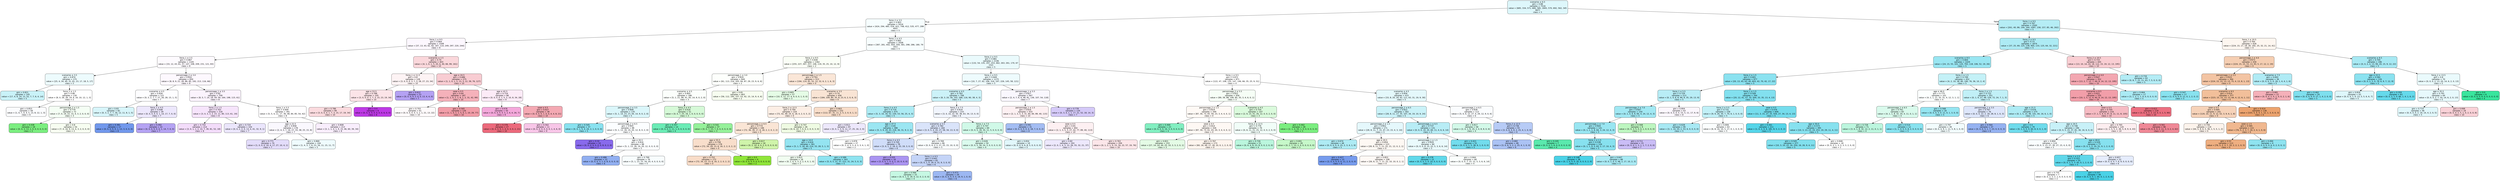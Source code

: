 digraph Tree {
node [shape=box, style="filled, rounded", color="black", fontname="helvetica"] ;
edge [fontname="helvetica"] ;
0 [label=<scenarios &le; 6.5<br/>gini = 0.88<br/>samples = 7516<br/>value = [685, 334, 571, 660, 585, 1845, 570, 692, 562, 345<br/>667]<br/>class = 5>, fillcolor="#def7fb"] ;
1 [label=<force_2 &le; 3.5<br/>gini = 0.903<br/>samples = 5016<br/>value = [424, 294, 485, 516, 421, 748, 412, 535, 477, 299<br/>405]<br/>class = 5>, fillcolor="#f6fdfe"] ;
0 -> 1 [labeldistance=2.5, labelangle=45, headlabel="True"] ;
3 [label=<force_1 &le; 9.5<br/>gini = 0.864<br/>samples = 1508<br/>value = [37, 13, 43, 62, 62, 167, 114, 249, 297, 220, 244]<br/>class = 8>, fillcolor="#fcf7fe"] ;
1 -> 3 ;
17 [label=<force_1 &le; 2.5<br/>gini = 0.867<br/>samples = 1105<br/>value = [33, 12, 43, 61, 57, 147, 108, 209, 231, 121, 83]<br/>class = 8>, fillcolor="#fdfafe"] ;
3 -> 17 ;
25 [label=<scenarios &le; 3.5<br/>gini = 0.874<br/>samples = 275<br/>value = [25, 4, 34, 40, 31, 61, 23, 17, 18, 5, 17]<br/>class = 5>, fillcolor="#edfbfd"] ;
17 -> 25 ;
49 [label=<gini = 0.821<br/>samples = 145<br/>value = [17, 4, 8, 14, 12, 52, 7, 7, 6, 4, 14]<br/>class = 5>, fillcolor="#c9f2f8"] ;
25 -> 49 ;
50 [label=<force_2 &le; 1.5<br/>gini = 0.86<br/>samples = 130<br/>value = [8, 0, 26, 26, 19, 9, 16, 10, 12, 1, 3]<br/>class = 2>, fillcolor="#ffffff"] ;
25 -> 50 ;
117 [label=<gini = 0.853<br/>samples = 58<br/>value = [1, 0, 7, 4, 4, 5, 13, 8, 12, 1, 3]<br/>class = 6>, fillcolor="#fbfcfe"] ;
50 -> 117 ;
118 [label=<personnage_2 &le; 1.5<br/>gini = 0.779<br/>samples = 72<br/>value = [7, 0, 19, 22, 15, 4, 3, 2, 0, 0, 0]<br/>class = 3>, fillcolor="#f4fef4"] ;
50 -> 118 ;
187 [label=<gini = 0.438<br/>samples = 18<br/>value = [0, 0, 3, 13, 2, 0, 0, 0, 0, 0, 0]<br/>class = 3>, fillcolor="#7bee80"] ;
118 -> 187 ;
188 [label=<gini = 0.8<br/>samples = 54<br/>value = [7, 0, 16, 9, 13, 4, 3, 2, 0, 0, 0]<br/>class = 2>, fillcolor="#f7fdf1"] ;
118 -> 188 ;
26 [label=<personnage_2 &le; 3.0<br/>gini = 0.832<br/>samples = 830<br/>value = [8, 8, 9, 21, 26, 86, 85, 192, 213, 116, 66]<br/>class = 8>, fillcolor="#fdf8fe"] ;
17 -> 26 ;
51 [label=<scenarios &le; 4.5<br/>gini = 0.826<br/>samples = 121<br/>value = [0, 3, 2, 7, 7, 27, 26, 28, 15, 1, 5]<br/>class = 7>, fillcolor="#fdfdff"] ;
26 -> 51 ;
101 [label=<gini = 0.83<br/>samples = 82<br/>value = [0, 3, 2, 7, 7, 26, 12, 11, 8, 1, 5]<br/>class = 5>, fillcolor="#d7f5fa"] ;
51 -> 101 ;
102 [label=<force_1 &le; 4.5<br/>gini = 0.648<br/>samples = 39<br/>value = [0, 0, 0, 0, 0, 1, 14, 17, 7, 0, 0]<br/>class = 7>, fillcolor="#ece7fc"] ;
51 -> 102 ;
103 [label=<gini = 0.381<br/>samples = 17<br/>value = [0, 0, 0, 0, 0, 1, 13, 3, 0, 0, 0]<br/>class = 6>, fillcolor="#7298ec"] ;
102 -> 103 ;
104 [label=<gini = 0.492<br/>samples = 22<br/>value = [0, 0, 0, 0, 0, 0, 1, 14, 7, 0, 0]<br/>class = 7>, fillcolor="#b5a3f3"] ;
102 -> 104 ;
52 [label=<personnage_1 &le; 3.5<br/>gini = 0.82<br/>samples = 709<br/>value = [8, 5, 7, 14, 19, 59, 59, 164, 198, 115, 61]<br/>class = 8>, fillcolor="#fbf3fd"] ;
26 -> 52 ;
119 [label=<force_2 &le; 1.5<br/>gini = 0.763<br/>samples = 318<br/>value = [3, 0, 3, 3, 2, 23, 11, 80, 113, 61, 19]<br/>class = 8>, fillcolor="#f6e4fb"] ;
52 -> 119 ;
129 [label=<gini = 0.754<br/>samples = 214<br/>value = [3, 0, 1, 1, 2, 10, 7, 39, 81, 52, 18]<br/>class = 8>, fillcolor="#f3dcfa"] ;
119 -> 129 ;
130 [label=<gini = 0.724<br/>samples = 104<br/>value = [0, 0, 2, 2, 0, 13, 4, 41, 32, 9, 1]<br/>class = 7>, fillcolor="#ebe6fc"] ;
119 -> 130 ;
120 [label=<force_1 &le; 5.5<br/>gini = 0.849<br/>samples = 391<br/>value = [5, 5, 4, 11, 17, 36, 48, 84, 85, 54, 42]<br/>class = 8>, fillcolor="#fffeff"] ;
52 -> 120 ;
121 [label=<age &le; 22.5<br/>gini = 0.858<br/>samples = 178<br/>value = [2, 4, 3, 7, 16, 27, 33, 38, 25, 15, 8]<br/>class = 7>, fillcolor="#faf8fe"] ;
120 -> 121 ;
173 [label=<gini = 0.771<br/>samples = 74<br/>value = [1, 0, 0, 0, 10, 4, 17, 27, 10, 4, 1]<br/>class = 7>, fillcolor="#e3dcfa"] ;
121 -> 173 ;
174 [label=<gini = 0.869<br/>samples = 104<br/>value = [1, 4, 3, 7, 6, 23, 16, 11, 15, 11, 7]<br/>class = 5>, fillcolor="#effbfd"] ;
121 -> 174 ;
122 [label=<gini = 0.808<br/>samples = 213<br/>value = [3, 1, 1, 4, 1, 9, 15, 46, 60, 39, 34]<br/>class = 8>, fillcolor="#f9eefd"] ;
120 -> 122 ;
18 [label=<scenarios &le; 2.5<br/>gini = 0.74<br/>samples = 403<br/>value = [4, 1, 0, 1, 5, 20, 6, 40, 66, 99, 161]<br/>class = 10>, fillcolor="#fad7db"] ;
3 -> 18 ;
75 [label=<force_1 &le; 11.5<br/>gini = 0.8<br/>samples = 128<br/>value = [3, 0, 0, 0, 3, 7, 3, 28, 27, 23, 34]<br/>class = 10>, fillcolor="#fdf3f4"] ;
18 -> 75 ;
151 [label=<age &le; 53.5<br/>gini = 0.788<br/>samples = 105<br/>value = [3, 0, 0, 0, 1, 7, 3, 15, 23, 19, 34]<br/>class = 10>, fillcolor="#fce4e8"] ;
75 -> 151 ;
189 [label=<gini = 0.786<br/>samples = 99<br/>value = [3, 0, 0, 0, 1, 7, 3, 15, 17, 19, 34]<br/>class = 10>, fillcolor="#fadade"] ;
151 -> 189 ;
190 [label=<gini = 0.0<br/>samples = 6<br/>value = [0, 0, 0, 0, 0, 0, 0, 0, 6, 0, 0]<br/>class = 8>, fillcolor="#bd39e5"] ;
151 -> 190 ;
152 [label=<gini = 0.612<br/>samples = 23<br/>value = [0, 0, 0, 0, 2, 0, 0, 13, 4, 4, 0]<br/>class = 7>, fillcolor="#b4a1f3"] ;
75 -> 152 ;
76 [label=<age &le; 24.5<br/>gini = 0.686<br/>samples = 275<br/>value = [1, 1, 0, 1, 2, 13, 3, 12, 39, 76, 127]<br/>class = 10>, fillcolor="#f8ccd2"] ;
18 -> 76 ;
163 [label=<sexe &le; 0.5<br/>gini = 0.64<br/>samples = 187<br/>value = [1, 1, 0, 1, 1, 8, 1, 2, 31, 42, 99]<br/>class = 10>, fillcolor="#f5b1ba"] ;
76 -> 163 ;
169 [label=<gini = 0.703<br/>samples = 61<br/>value = [0, 0, 0, 0, 0, 3, 1, 1, 21, 13, 22]<br/>class = 10>, fillcolor="#fefafb"] ;
163 -> 169 ;
170 [label=<gini = 0.565<br/>samples = 126<br/>value = [1, 1, 0, 1, 1, 5, 0, 1, 10, 29, 77]<br/>class = 10>, fillcolor="#f29da8"] ;
163 -> 170 ;
164 [label=<age &le; 42.5<br/>gini = 0.724<br/>samples = 88<br/>value = [0, 0, 0, 0, 1, 5, 2, 10, 8, 34, 28]<br/>class = 9>, fillcolor="#fcebf7"] ;
76 -> 164 ;
165 [label=<gini = 0.678<br/>samples = 50<br/>value = [0, 0, 0, 0, 0, 5, 2, 6, 4, 26, 7]<br/>class = 9>, fillcolor="#f4a8db"] ;
164 -> 165 ;
166 [label=<sexe &le; 0.5<br/>gini = 0.627<br/>samples = 38<br/>value = [0, 0, 0, 0, 1, 0, 0, 4, 4, 8, 21]<br/>class = 10>, fillcolor="#f4a9b3"] ;
164 -> 166 ;
167 [label=<gini = 0.376<br/>samples = 27<br/>value = [0, 0, 0, 0, 1, 0, 0, 3, 0, 2, 21]<br/>class = 10>, fillcolor="#ec6a7c"] ;
166 -> 167 ;
168 [label=<gini = 0.562<br/>samples = 11<br/>value = [0, 0, 0, 0, 0, 0, 0, 1, 4, 6, 0]<br/>class = 9>, fillcolor="#f8c6e8"] ;
166 -> 168 ;
4 [label=<force_1 &le; 4.5<br/>gini = 0.892<br/>samples = 3508<br/>value = [387, 281, 442, 454, 359, 581, 298, 286, 180, 79<br/>161]<br/>class = 5>, fillcolor="#f7fdfe"] ;
1 -> 4 ;
5 [label=<force_2 &le; 9.5<br/>gini = 0.836<br/>samples = 1362<br/>value = [255, 227, 307, 257, 106, 119, 35, 25, 10, 12, 9]<br/>class = 2>, fillcolor="#fafef6"] ;
4 -> 5 ;
19 [label=<personnage_1 &le; 3.0<br/>gini = 0.829<br/>samples = 849<br/>value = [61, 113, 216, 205, 94, 87, 29, 23, 9, 6, 6]<br/>class = 2>, fillcolor="#fdfffc"] ;
5 -> 19 ;
33 [label=<scenarios &le; 4.5<br/>gini = 0.805<br/>samples = 186<br/>value = [5, 1, 21, 48, 41, 45, 14, 9, 0, 2, 0]<br/>class = 3>, fillcolor="#fbfefb"] ;
19 -> 33 ;
53 [label=<personnage_2 &le; 3.5<br/>gini = 0.808<br/>samples = 135<br/>value = [5, 1, 14, 23, 23, 44, 14, 9, 0, 2, 0]<br/>class = 5>, fillcolor="#daf6fa"] ;
33 -> 53 ;
123 [label=<gini = 0.545<br/>samples = 37<br/>value = [0, 0, 1, 5, 4, 24, 2, 1, 0, 0, 0]<br/>class = 5>, fillcolor="#89e2f0"] ;
53 -> 123 ;
124 [label=<personnage_2 &le; 6.5<br/>gini = 0.845<br/>samples = 98<br/>value = [5, 1, 13, 18, 19, 20, 12, 8, 0, 2, 0]<br/>class = 5>, fillcolor="#fcfeff"] ;
53 -> 124 ;
125 [label=<gini = 0.32<br/>samples = 10<br/>value = [0, 0, 0, 0, 0, 0, 0, 8, 0, 2, 0]<br/>class = 7>, fillcolor="#886aec"] ;
124 -> 125 ;
126 [label=<age &le; 20.5<br/>gini = 0.816<br/>samples = 88<br/>value = [5, 1, 13, 18, 19, 20, 12, 0, 0, 0, 0]<br/>class = 5>, fillcolor="#fcfeff"] ;
124 -> 126 ;
161 [label=<gini = 0.486<br/>samples = 12<br/>value = [0, 0, 0, 3, 1, 0, 8, 0, 0, 0, 0]<br/>class = 6>, fillcolor="#91aff1"] ;
126 -> 161 ;
162 [label=<gini = 0.799<br/>samples = 76<br/>value = [5, 1, 13, 15, 18, 20, 4, 0, 0, 0, 0]<br/>class = 5>, fillcolor="#f8fdfe"] ;
126 -> 162 ;
54 [label=<force_2 &le; 4.5<br/>gini = 0.616<br/>samples = 51<br/>value = [0, 0, 7, 25, 18, 1, 0, 0, 0, 0, 0]<br/>class = 3>, fillcolor="#d5f9d7"] ;
33 -> 54 ;
109 [label=<gini = 0.357<br/>samples = 14<br/>value = [0, 0, 0, 2, 11, 1, 0, 0, 0, 0, 0]<br/>class = 4>, fillcolor="#6becb6"] ;
54 -> 109 ;
110 [label=<gini = 0.542<br/>samples = 37<br/>value = [0, 0, 7, 23, 7, 0, 0, 0, 0, 0, 0]<br/>class = 3>, fillcolor="#95f19a"] ;
54 -> 110 ;
34 [label=<gini = 0.81<br/>samples = 663<br/>value = [56, 112, 195, 157, 53, 42, 15, 14, 9, 4, 6]<br/>class = 2>, fillcolor="#f7fdf0"] ;
19 -> 34 ;
20 [label=<personnage_1 &le; 1.5<br/>gini = 0.761<br/>samples = 513<br/>value = [194, 114, 91, 52, 12, 32, 6, 2, 1, 6, 3]<br/>class = 0>, fillcolor="#fae6d7"] ;
5 -> 20 ;
79 [label=<gini = 0.805<br/>samples = 57<br/>value = [10, 5, 11, 17, 4, 9, 0, 0, 1, 0, 0]<br/>class = 3>, fillcolor="#e5fce6"] ;
20 -> 79 ;
80 [label=<scenarios &le; 3.5<br/>gini = 0.74<br/>samples = 456<br/>value = [184, 109, 80, 35, 8, 23, 6, 2, 0, 6, 3]<br/>class = 0>, fillcolor="#f9e4d4"] ;
20 -> 80 ;
145 [label=<force_2 &le; 12.5<br/>gini = 0.794<br/>samples = 224<br/>value = [72, 42, 49, 24, 6, 18, 4, 2, 0, 5, 2]<br/>class = 0>, fillcolor="#fceee5"] ;
80 -> 145 ;
175 [label=<personnage_1 &le; 6.5<br/>gini = 0.774<br/>samples = 196<br/>value = [72, 36, 39, 17, 6, 18, 2, 2, 0, 2, 2]<br/>class = 0>, fillcolor="#fae5d5"] ;
145 -> 175 ;
177 [label=<age &le; 55.5<br/>gini = 0.758<br/>samples = 178<br/>value = [72, 34, 29, 13, 6, 16, 2, 2, 0, 2, 2]<br/>class = 0>, fillcolor="#f8decb"] ;
175 -> 177 ;
179 [label=<gini = 0.752<br/>samples = 172<br/>value = [72, 34, 23, 13, 6, 16, 2, 2, 0, 2, 2]<br/>class = 0>, fillcolor="#f8dcc8"] ;
177 -> 179 ;
180 [label=<gini = 0.0<br/>samples = 6<br/>value = [0, 0, 6, 0, 0, 0, 0, 0, 0, 0, 0]<br/>class = 2>, fillcolor="#8fe539"] ;
177 -> 180 ;
178 [label=<gini = 0.617<br/>samples = 18<br/>value = [0, 2, 10, 4, 0, 2, 0, 0, 0, 0, 0]<br/>class = 2>, fillcolor="#cff4aa"] ;
175 -> 178 ;
176 [label=<gini = 0.747<br/>samples = 28<br/>value = [0, 6, 10, 7, 0, 0, 2, 0, 0, 3, 0]<br/>class = 2>, fillcolor="#effbe3"] ;
145 -> 176 ;
146 [label=<gini = 0.663<br/>samples = 232<br/>value = [112, 67, 31, 11, 2, 5, 2, 0, 0, 1, 1]<br/>class = 0>, fillcolor="#f8ddc9"] ;
80 -> 146 ;
6 [label=<force_2 &le; 9.5<br/>gini = 0.881<br/>samples = 2146<br/>value = [132, 54, 135, 197, 253, 462, 263, 261, 170, 67<br/>152]<br/>class = 5>, fillcolor="#eafafc"] ;
4 -> 6 ;
13 [label=<force_1 &le; 9.5<br/>gini = 0.849<br/>samples = 1275<br/>value = [10, 7, 27, 62, 106, 316, 197, 226, 145, 58, 121]<br/>class = 5>, fillcolor="#eefbfd"] ;
6 -> 13 ;
15 [label=<scenarios &le; 4.5<br/>gini = 0.783<br/>samples = 708<br/>value = [8, 3, 20, 56, 102, 268, 116, 90, 38, 4, 3]<br/>class = 5>, fillcolor="#ccf2f8"] ;
13 -> 15 ;
29 [label=<force_2 &le; 4.5<br/>gini = 0.719<br/>samples = 475<br/>value = [5, 3, 10, 34, 52, 230, 53, 56, 25, 4, 3]<br/>class = 5>, fillcolor="#adebf4"] ;
15 -> 29 ;
31 [label=<gini = 0.812<br/>samples = 87<br/>value = [0, 0, 1, 5, 9, 12, 17, 25, 16, 2, 0]<br/>class = 7>, fillcolor="#ede8fc"] ;
29 -> 31 ;
32 [label=<age &le; 47.5<br/>gini = 0.65<br/>samples = 388<br/>value = [5, 3, 9, 29, 43, 218, 36, 31, 9, 2, 3]<br/>class = 5>, fillcolor="#9be6f2"] ;
29 -> 32 ;
127 [label=<age &le; 14.0<br/>gini = 0.616<br/>samples = 361<br/>value = [5, 1, 5, 26, 40, 214, 33, 28, 5, 1, 3]<br/>class = 5>, fillcolor="#94e4f1"] ;
32 -> 127 ;
147 [label=<gini = 0.815<br/>samples = 18<br/>value = [0, 1, 0, 5, 3, 2, 2, 4, 0, 1, 0]<br/>class = 3>, fillcolor="#f1fdf1"] ;
127 -> 147 ;
148 [label=<gini = 0.589<br/>samples = 343<br/>value = [5, 0, 5, 21, 37, 212, 31, 24, 5, 0, 3]<br/>class = 5>, fillcolor="#8ee3f0"] ;
127 -> 148 ;
128 [label=<gini = 0.878<br/>samples = 27<br/>value = [0, 2, 4, 3, 3, 4, 3, 3, 4, 1, 0]<br/>class = 2>, fillcolor="#ffffff"] ;
32 -> 128 ;
30 [label=<force_2 &le; 7.5<br/>gini = 0.819<br/>samples = 233<br/>value = [3, 0, 10, 22, 50, 38, 63, 34, 13, 0, 0]<br/>class = 6>, fillcolor="#f1f5fd"] ;
15 -> 30 ;
37 [label=<scenarios &le; 5.5<br/>gini = 0.782<br/>samples = 164<br/>value = [3, 0, 5, 4, 20, 27, 58, 34, 13, 0, 0]<br/>class = 6>, fillcolor="#dae4fa"] ;
30 -> 37 ;
77 [label=<force_2 &le; 4.5<br/>gini = 0.705<br/>samples = 78<br/>value = [3, 0, 1, 1, 18, 0, 33, 19, 3, 0, 0]<br/>class = 6>, fillcolor="#d0ddf9"] ;
37 -> 77 ;
113 [label=<gini = 0.555<br/>samples = 16<br/>value = [3, 0, 0, 1, 0, 0, 2, 10, 0, 0, 0]<br/>class = 7>, fillcolor="#aa94f1"] ;
77 -> 113 ;
114 [label=<force_1 &le; 6.5<br/>gini = 0.642<br/>samples = 62<br/>value = [0, 0, 1, 0, 18, 0, 31, 9, 3, 0, 0]<br/>class = 6>, fillcolor="#c4d4f7"] ;
77 -> 114 ;
115 [label=<gini = 0.566<br/>samples = 33<br/>value = [0, 0, 1, 0, 18, 0, 12, 0, 2, 0, 0]<br/>class = 4>, fillcolor="#c6f8e3"] ;
114 -> 115 ;
116 [label=<gini = 0.473<br/>samples = 29<br/>value = [0, 0, 0, 0, 0, 0, 19, 9, 1, 0, 0]<br/>class = 6>, fillcolor="#9cb7f2"] ;
114 -> 116 ;
78 [label=<gini = 0.769<br/>samples = 86<br/>value = [0, 0, 4, 3, 2, 27, 25, 15, 10, 0, 0]<br/>class = 5>, fillcolor="#f9fdfe"] ;
37 -> 78 ;
38 [label=<force_1 &le; 7.5<br/>gini = 0.707<br/>samples = 69<br/>value = [0, 0, 5, 18, 30, 11, 5, 0, 0, 0, 0]<br/>class = 4>, fillcolor="#d0f9e8"] ;
30 -> 38 ;
183 [label=<gini = 0.626<br/>samples = 50<br/>value = [0, 0, 5, 18, 24, 3, 0, 0, 0, 0, 0]<br/>class = 4>, fillcolor="#dafaed"] ;
38 -> 183 ;
184 [label=<gini = 0.654<br/>samples = 19<br/>value = [0, 0, 0, 0, 6, 8, 5, 0, 0, 0, 0]<br/>class = 5>, fillcolor="#e1f7fb"] ;
38 -> 184 ;
16 [label=<personnage_1 &le; 5.5<br/>gini = 0.827<br/>samples = 567<br/>value = [2, 4, 7, 6, 4, 48, 81, 136, 107, 54, 118]<br/>class = 7>, fillcolor="#f9f7fe"] ;
13 -> 16 ;
45 [label=<personnage_1 &le; 1.5<br/>gini = 0.816<br/>samples = 433<br/>value = [2, 1, 3, 5, 3, 31, 60, 84, 89, 40, 115]<br/>class = 10>, fillcolor="#fdf0f2"] ;
16 -> 45 ;
47 [label=<gini = 0.591<br/>samples = 31<br/>value = [0, 0, 0, 0, 0, 4, 18, 7, 0, 0, 2]<br/>class = 6>, fillcolor="#a4bdf3"] ;
45 -> 47 ;
48 [label=<sexe &le; 0.5<br/>gini = 0.81<br/>samples = 402<br/>value = [2, 1, 3, 5, 3, 27, 42, 77, 89, 40, 113]<br/>class = 10>, fillcolor="#fdf0f2"] ;
45 -> 48 ;
67 [label=<gini = 0.82<br/>samples = 193<br/>value = [2, 0, 1, 4, 3, 12, 26, 55, 32, 21, 37]<br/>class = 7>, fillcolor="#ede8fc"] ;
48 -> 67 ;
68 [label=<gini = 0.763<br/>samples = 209<br/>value = [0, 1, 2, 1, 0, 15, 16, 22, 57, 19, 76]<br/>class = 10>, fillcolor="#fce6e9"] ;
48 -> 68 ;
46 [label=<gini = 0.778<br/>samples = 134<br/>value = [0, 3, 4, 1, 1, 17, 21, 52, 18, 14, 3]<br/>class = 7>, fillcolor="#d4c9f8"] ;
16 -> 46 ;
14 [label=<force_1 &le; 9.5<br/>gini = 0.872<br/>samples = 871<br/>value = [122, 47, 108, 135, 147, 146, 66, 35, 25, 9, 31]<br/>class = 4>, fillcolor="#ffffff"] ;
6 -> 14 ;
23 [label=<personnage_2 &le; 5.5<br/>gini = 0.822<br/>samples = 456<br/>value = [89, 39, 88, 106, 85, 35, 3, 4, 6, 0, 1]<br/>class = 3>, fillcolor="#f6fef6"] ;
14 -> 23 ;
59 [label=<personnage_2 &le; 1.5<br/>gini = 0.819<br/>samples = 349<br/>value = [87, 30, 73, 65, 59, 23, 3, 4, 4, 0, 1]<br/>class = 0>, fillcolor="#fef9f5"] ;
23 -> 59 ;
61 [label=<gini = 0.469<br/>samples = 23<br/>value = [0, 0, 0, 4, 16, 3, 0, 0, 0, 0, 0]<br/>class = 4>, fillcolor="#82efc1"] ;
59 -> 61 ;
62 [label=<sexe &le; 0.5<br/>gini = 0.814<br/>samples = 326<br/>value = [87, 30, 73, 61, 43, 20, 3, 4, 4, 0, 1]<br/>class = 0>, fillcolor="#fef8f4"] ;
59 -> 62 ;
81 [label=<gini = 0.821<br/>samples = 153<br/>value = [27, 14, 24, 44, 25, 10, 3, 3, 2, 0, 1]<br/>class = 3>, fillcolor="#e4fbe5"] ;
62 -> 81 ;
82 [label=<gini = 0.767<br/>samples = 173<br/>value = [60, 16, 49, 17, 18, 10, 0, 1, 2, 0, 0]<br/>class = 0>, fillcolor="#fdf4ed"] ;
62 -> 82 ;
60 [label=<scenarios &le; 4.5<br/>gini = 0.754<br/>samples = 107<br/>value = [2, 9, 15, 41, 26, 12, 0, 0, 2, 0, 0]<br/>class = 3>, fillcolor="#dafadc"] ;
23 -> 60 ;
107 [label=<force_2 &le; 12.5<br/>gini = 0.776<br/>samples = 79<br/>value = [0, 8, 11, 21, 25, 12, 0, 0, 2, 0, 0]<br/>class = 4>, fillcolor="#f1fdf8"] ;
60 -> 107 ;
191 [label=<gini = 0.726<br/>samples = 51<br/>value = [0, 6, 4, 8, 23, 8, 0, 0, 2, 0, 0]<br/>class = 4>, fillcolor="#baf6dd"] ;
107 -> 191 ;
192 [label=<gini = 0.691<br/>samples = 28<br/>value = [0, 2, 7, 13, 2, 4, 0, 0, 0, 0, 0]<br/>class = 3>, fillcolor="#c6f8c9"] ;
107 -> 192 ;
108 [label=<gini = 0.462<br/>samples = 28<br/>value = [2, 1, 4, 20, 1, 0, 0, 0, 0, 0, 0]<br/>class = 3>, fillcolor="#7bee80"] ;
60 -> 108 ;
24 [label=<scenarios &le; 4.5<br/>gini = 0.856<br/>samples = 415<br/>value = [33, 8, 20, 29, 62, 111, 63, 31, 19, 9, 30]<br/>class = 5>, fillcolor="#e4f8fb"] ;
14 -> 24 ;
39 [label=<personnage_2 &le; 6.5<br/>gini = 0.822<br/>samples = 302<br/>value = [28, 8, 11, 17, 35, 107, 34, 19, 10, 9, 24]<br/>class = 5>, fillcolor="#caf2f8"] ;
24 -> 39 ;
131 [label=<personnage_2 &le; 1.5<br/>gini = 0.852<br/>samples = 171<br/>value = [28, 8, 11, 7, 15, 47, 23, 15, 4, 3, 10]<br/>class = 5>, fillcolor="#e5f8fc"] ;
39 -> 131 ;
135 [label=<gini = 0.674<br/>samples = 48<br/>value = [0, 0, 0, 0, 4, 25, 2, 3, 4, 1, 9]<br/>class = 5>, fillcolor="#aeebf4"] ;
131 -> 135 ;
136 [label=<age &le; 20.5<br/>gini = 0.854<br/>samples = 123<br/>value = [28, 8, 11, 7, 11, 22, 21, 12, 0, 2, 1]<br/>class = 0>, fillcolor="#fdf8f3"] ;
131 -> 136 ;
137 [label=<gini = 0.427<br/>samples = 15<br/>value = [2, 0, 0, 0, 0, 0, 11, 2, 0, 0, 0]<br/>class = 6>, fillcolor="#769bed"] ;
136 -> 137 ;
138 [label=<gini = 0.853<br/>samples = 108<br/>value = [26, 8, 11, 7, 11, 22, 10, 10, 0, 2, 1]<br/>class = 0>, fillcolor="#fef9f6"] ;
136 -> 138 ;
132 [label=<personnage_1 &le; 6.5<br/>gini = 0.737<br/>samples = 131<br/>value = [0, 0, 0, 10, 20, 60, 11, 4, 6, 6, 14]<br/>class = 5>, fillcolor="#b8edf6"] ;
39 -> 132 ;
133 [label=<personnage_1 &le; 1.5<br/>gini = 0.829<br/>samples = 80<br/>value = [0, 0, 0, 9, 15, 22, 5, 3, 6, 6, 14]<br/>class = 5>, fillcolor="#eafafc"] ;
132 -> 133 ;
153 [label=<gini = 0.278<br/>samples = 12<br/>value = [0, 0, 0, 2, 0, 10, 0, 0, 0, 0, 0]<br/>class = 5>, fillcolor="#61d8ea"] ;
133 -> 153 ;
154 [label=<gini = 0.844<br/>samples = 68<br/>value = [0, 0, 0, 7, 15, 12, 5, 3, 6, 6, 14]<br/>class = 4>, fillcolor="#fbfffd"] ;
133 -> 154 ;
134 [label=<gini = 0.421<br/>samples = 51<br/>value = [0, 0, 0, 1, 5, 38, 6, 1, 0, 0, 0]<br/>class = 5>, fillcolor="#72dced"] ;
132 -> 134 ;
40 [label=<personnage_1 &le; 6.5<br/>gini = 0.836<br/>samples = 113<br/>value = [5, 0, 9, 12, 27, 4, 29, 12, 9, 0, 6]<br/>class = 6>, fillcolor="#fafcfe"] ;
24 -> 40 ;
105 [label=<gini = 0.817<br/>samples = 58<br/>value = [2, 0, 1, 8, 19, 2, 4, 8, 8, 0, 6]<br/>class = 4>, fillcolor="#d3f9e9"] ;
40 -> 105 ;
106 [label=<force_2 &le; 12.5<br/>gini = 0.736<br/>samples = 55<br/>value = [3, 0, 8, 4, 8, 2, 25, 4, 1, 0, 0]<br/>class = 6>, fillcolor="#b7cbf6"] ;
40 -> 106 ;
143 [label=<gini = 0.682<br/>samples = 48<br/>value = [3, 0, 8, 3, 2, 2, 25, 4, 1, 0, 0]<br/>class = 6>, fillcolor="#abc2f4"] ;
106 -> 143 ;
144 [label=<gini = 0.245<br/>samples = 7<br/>value = [0, 0, 0, 1, 6, 0, 0, 0, 0, 0, 0]<br/>class = 4>, fillcolor="#5ae9ad"] ;
106 -> 144 ;
2 [label=<force_1 &le; 9.5<br/>gini = 0.767<br/>samples = 2500<br/>value = [261, 40, 86, 144, 164, 1097, 158, 157, 85, 46, 262]<br/>class = 5>, fillcolor="#b5edf5"] ;
0 -> 2 [labeldistance=2.5, labelangle=-45, headlabel="False"] ;
7 [label=<force_2 &le; 9.5<br/>gini = 0.73<br/>samples = 1874<br/>value = [37, 25, 69, 125, 138, 905, 133, 125, 64, 32, 221]<br/>class = 5>, fillcolor="#adebf4"] ;
2 -> 7 ;
9 [label=<scenarios &le; 8.5<br/>gini = 0.664<br/>samples = 1429<br/>value = [24, 15, 55, 101, 120, 793, 118, 106, 52, 19, 26]<br/>class = 5>, fillcolor="#99e6f2"] ;
7 -> 9 ;
27 [label=<force_2 &le; 1.5<br/>gini = 0.601<br/>samples = 977<br/>value = [20, 13, 45, 63, 40, 603, 42, 70, 42, 17, 22]<br/>class = 5>, fillcolor="#8be2f0"] ;
9 -> 27 ;
41 [label=<force_1 &le; 5.5<br/>gini = 0.729<br/>samples = 213<br/>value = [0, 1, 4, 6, 8, 99, 9, 35, 29, 13, 9]<br/>class = 5>, fillcolor="#b8edf6"] ;
27 -> 41 ;
71 [label=<personnage_2 &le; 7.0<br/>gini = 0.647<br/>samples = 150<br/>value = [0, 1, 4, 6, 8, 84, 4, 24, 12, 4, 3]<br/>class = 5>, fillcolor="#a1e8f3"] ;
41 -> 71 ;
85 [label=<personnage_1 &le; 7.0<br/>gini = 0.604<br/>samples = 141<br/>value = [0, 1, 1, 1, 8, 84, 3, 24, 12, 4, 3]<br/>class = 5>, fillcolor="#99e6f2"] ;
71 -> 85 ;
97 [label=<force_1 &le; 1.5<br/>gini = 0.538<br/>samples = 126<br/>value = [0, 1, 1, 0, 5, 83, 2, 17, 10, 4, 3]<br/>class = 5>, fillcolor="#87e1ef"] ;
85 -> 97 ;
159 [label=<gini = 0.148<br/>samples = 38<br/>value = [0, 1, 0, 0, 0, 35, 0, 0, 0, 2, 0]<br/>class = 5>, fillcolor="#4ad2e7"] ;
97 -> 159 ;
160 [label=<gini = 0.647<br/>samples = 88<br/>value = [0, 0, 1, 0, 5, 48, 2, 17, 10, 2, 3]<br/>class = 5>, fillcolor="#a9eaf4"] ;
97 -> 160 ;
98 [label=<gini = 0.711<br/>samples = 15<br/>value = [0, 0, 0, 1, 3, 1, 1, 7, 2, 0, 0]<br/>class = 7>, fillcolor="#cabdf6"] ;
85 -> 98 ;
86 [label=<gini = 0.568<br/>samples = 9<br/>value = [0, 0, 3, 5, 0, 0, 1, 0, 0, 0, 0]<br/>class = 3>, fillcolor="#bdf6c0"] ;
71 -> 86 ;
72 [label=<gini = 0.804<br/>samples = 63<br/>value = [0, 0, 0, 0, 0, 15, 5, 11, 17, 9, 6]<br/>class = 8>, fillcolor="#fcf7fe"] ;
41 -> 72 ;
42 [label=<force_1 &le; 1.5<br/>gini = 0.549<br/>samples = 764<br/>value = [20, 12, 41, 57, 32, 504, 33, 35, 13, 4, 13]<br/>class = 5>, fillcolor="#82e0ef"] ;
27 -> 42 ;
43 [label=<force_2 &le; 5.5<br/>gini = 0.731<br/>samples = 158<br/>value = [9, 9, 26, 30, 7, 70, 6, 1, 0, 0, 0]<br/>class = 5>, fillcolor="#c1f0f7"] ;
42 -> 43 ;
185 [label=<gini = 0.628<br/>samples = 95<br/>value = [3, 1, 10, 20, 2, 53, 6, 0, 0, 0, 0]<br/>class = 5>, fillcolor="#a8e9f4"] ;
43 -> 185 ;
186 [label=<gini = 0.806<br/>samples = 63<br/>value = [6, 8, 16, 10, 5, 17, 0, 1, 0, 0, 0]<br/>class = 5>, fillcolor="#fbfefe"] ;
43 -> 186 ;
44 [label=<sexe &le; 0.5<br/>gini = 0.476<br/>samples = 606<br/>value = [11, 3, 15, 27, 25, 434, 27, 34, 13, 4, 13]<br/>class = 5>, fillcolor="#75dded"] ;
42 -> 44 ;
73 [label=<gini = 0.261<br/>samples = 211<br/>value = [1, 0, 2, 4, 6, 181, 8, 5, 2, 0, 2]<br/>class = 5>, fillcolor="#56d5e9"] ;
44 -> 73 ;
74 [label=<age &le; 50.0<br/>gini = 0.573<br/>samples = 395<br/>value = [10, 3, 13, 23, 19, 253, 19, 29, 11, 4, 11]<br/>class = 5>, fillcolor="#86e1ef"] ;
44 -> 74 ;
157 [label=<gini = 0.545<br/>samples = 377<br/>value = [10, 3, 10, 22, 16, 250, 16, 26, 9, 4, 11]<br/>class = 5>, fillcolor="#81e0ee"] ;
74 -> 157 ;
158 [label=<gini = 0.846<br/>samples = 18<br/>value = [0, 0, 3, 1, 3, 3, 3, 3, 2, 0, 0]<br/>class = 2>, fillcolor="#ffffff"] ;
74 -> 158 ;
28 [label=<force_1 &le; 1.5<br/>gini = 0.749<br/>samples = 452<br/>value = [4, 2, 10, 38, 80, 190, 76, 36, 10, 2, 4]<br/>class = 5>, fillcolor="#c4f1f7"] ;
9 -> 28 ;
87 [label=<age &le; 46.0<br/>gini = 0.775<br/>samples = 101<br/>value = [4, 1, 1, 11, 32, 31, 4, 12, 3, 1, 1]<br/>class = 4>, fillcolor="#fcfffe"] ;
28 -> 87 ;
193 [label=<personnage_1 &le; 6.5<br/>gini = 0.761<br/>samples = 83<br/>value = [4, 1, 1, 8, 32, 20, 4, 11, 0, 1, 1]<br/>class = 4>, fillcolor="#d9faec"] ;
87 -> 193 ;
195 [label=<gini = 0.728<br/>samples = 71<br/>value = [3, 0, 1, 8, 32, 12, 2, 11, 0, 1, 1]<br/>class = 4>, fillcolor="#bcf6de"] ;
193 -> 195 ;
196 [label=<gini = 0.514<br/>samples = 12<br/>value = [1, 1, 0, 0, 0, 8, 2, 0, 0, 0, 0]<br/>class = 5>, fillcolor="#88e2ef"] ;
193 -> 196 ;
194 [label=<gini = 0.568<br/>samples = 18<br/>value = [0, 0, 0, 3, 0, 11, 0, 1, 3, 0, 0]<br/>class = 5>, fillcolor="#95e5f1"] ;
87 -> 194 ;
88 [label=<force_2 &le; 1.5<br/>gini = 0.722<br/>samples = 351<br/>value = [0, 1, 9, 27, 48, 159, 72, 24, 7, 1, 3]<br/>class = 5>, fillcolor="#c1f0f7"] ;
28 -> 88 ;
89 [label=<personnage_1 &le; 3.5<br/>gini = 0.767<br/>samples = 76<br/>value = [0, 0, 4, 12, 2, 18, 28, 8, 1, 0, 3]<br/>class = 6>, fillcolor="#dde6fb"] ;
88 -> 89 ;
111 [label=<gini = 0.797<br/>samples = 39<br/>value = [0, 0, 4, 9, 1, 11, 5, 8, 1, 0, 0]<br/>class = 5>, fillcolor="#f2fcfd"] ;
89 -> 111 ;
112 [label=<gini = 0.564<br/>samples = 37<br/>value = [0, 0, 0, 3, 1, 7, 23, 0, 0, 0, 3]<br/>class = 6>, fillcolor="#95b2f1"] ;
89 -> 112 ;
90 [label=<age &le; 21.5<br/>gini = 0.676<br/>samples = 275<br/>value = [0, 1, 5, 15, 46, 141, 44, 16, 6, 1, 0]<br/>class = 5>, fillcolor="#adebf4"] ;
88 -> 90 ;
91 [label=<gini = 0.4<br/>samples = 79<br/>value = [0, 1, 0, 0, 9, 60, 8, 0, 0, 1, 0]<br/>class = 5>, fillcolor="#6fdbec"] ;
90 -> 91 ;
92 [label=<age &le; 24.5<br/>gini = 0.746<br/>samples = 196<br/>value = [0, 0, 5, 15, 37, 81, 36, 16, 6, 0, 0]<br/>class = 5>, fillcolor="#c8f1f8"] ;
90 -> 92 ;
93 [label=<gini = 0.804<br/>samples = 119<br/>value = [0, 0, 3, 13, 27, 30, 27, 15, 4, 0, 0]<br/>class = 5>, fillcolor="#f9fdfe"] ;
92 -> 93 ;
94 [label=<age &le; 40.0<br/>gini = 0.529<br/>samples = 77<br/>value = [0, 0, 2, 2, 10, 51, 9, 1, 2, 0, 0]<br/>class = 5>, fillcolor="#86e1ef"] ;
92 -> 94 ;
95 [label=<force_1 &le; 2.5<br/>gini = 0.323<br/>samples = 55<br/>value = [0, 0, 2, 2, 3, 45, 0, 1, 2, 0, 0]<br/>class = 5>, fillcolor="#5fd7ea"] ;
94 -> 95 ;
181 [label=<gini = 0.735<br/>samples = 7<br/>value = [0, 0, 2, 2, 2, 1, 0, 0, 0, 0, 0]<br/>class = 2>, fillcolor="#ffffff"] ;
95 -> 181 ;
182 [label=<gini = 0.157<br/>samples = 48<br/>value = [0, 0, 0, 0, 1, 44, 0, 1, 2, 0, 0]<br/>class = 5>, fillcolor="#4ad2e7"] ;
95 -> 182 ;
96 [label=<gini = 0.657<br/>samples = 22<br/>value = [0, 0, 0, 0, 7, 6, 9, 0, 0, 0, 0]<br/>class = 6>, fillcolor="#e5ecfc"] ;
94 -> 96 ;
10 [label=<force_2 &le; 10.5<br/>gini = 0.733<br/>samples = 445<br/>value = [13, 10, 14, 24, 18, 112, 15, 19, 12, 13, 195]<br/>class = 10>, fillcolor="#f9ced3"] ;
7 -> 10 ;
21 [label=<personnage_2 &le; 4.0<br/>gini = 0.647<br/>samples = 352<br/>value = [13, 2, 7, 12, 7, 69, 8, 14, 12, 13, 195]<br/>class = 10>, fillcolor="#f3a7b1"] ;
10 -> 21 ;
65 [label=<scenarios &le; 8.5<br/>gini = 0.621<br/>samples = 335<br/>value = [10, 1, 5, 11, 6, 60, 8, 14, 12, 13, 195]<br/>class = 10>, fillcolor="#f29ea9"] ;
21 -> 65 ;
83 [label=<sexe &le; 0.5<br/>gini = 0.705<br/>samples = 216<br/>value = [7, 1, 5, 9, 4, 47, 8, 11, 11, 8, 105]<br/>class = 10>, fillcolor="#f6bbc3"] ;
65 -> 83 ;
99 [label=<gini = 0.765<br/>samples = 120<br/>value = [2, 1, 5, 5, 2, 36, 5, 8, 9, 4, 43]<br/>class = 10>, fillcolor="#fdeef0"] ;
83 -> 99 ;
100 [label=<gini = 0.561<br/>samples = 96<br/>value = [5, 0, 0, 4, 2, 11, 3, 3, 2, 4, 62]<br/>class = 10>, fillcolor="#ef8896"] ;
83 -> 100 ;
84 [label=<gini = 0.412<br/>samples = 119<br/>value = [3, 0, 0, 2, 2, 13, 0, 3, 1, 5, 90]<br/>class = 10>, fillcolor="#ec6f80"] ;
65 -> 84 ;
66 [label=<gini = 0.664<br/>samples = 17<br/>value = [3, 1, 2, 1, 1, 9, 0, 0, 0, 0, 0]<br/>class = 5>, fillcolor="#aaeaf4"] ;
21 -> 66 ;
22 [label=<gini = 0.734<br/>samples = 93<br/>value = [0, 8, 7, 12, 11, 43, 7, 5, 0, 0, 0]<br/>class = 5>, fillcolor="#b3ecf5"] ;
10 -> 22 ;
8 [label=<force_1 &le; 10.5<br/>gini = 0.764<br/>samples = 626<br/>value = [224, 15, 17, 19, 26, 192, 25, 32, 21, 14, 41]<br/>class = 0>, fillcolor="#fdf6f0"] ;
2 -> 8 ;
11 [label=<personnage_1 &le; 4.0<br/>gini = 0.673<br/>samples = 430<br/>value = [224, 15, 15, 15, 13, 93, 5, 17, 12, 2, 19]<br/>class = 0>, fillcolor="#f5ceb2"] ;
8 -> 11 ;
35 [label=<personnage_1 &le; 2.5<br/>gini = 0.633<br/>samples = 394<br/>value = [224, 15, 15, 13, 13, 75, 4, 13, 8, 1, 13]<br/>class = 0>, fillcolor="#f3c4a3"] ;
11 -> 35 ;
57 [label=<gini = 0.547<br/>samples = 17<br/>value = [1, 0, 0, 0, 0, 11, 0, 1, 2, 0, 2]<br/>class = 5>, fillcolor="#88e2ef"] ;
35 -> 57 ;
58 [label=<scenarios &le; 8.5<br/>gini = 0.614<br/>samples = 377<br/>value = [223, 15, 15, 13, 13, 64, 4, 12, 6, 1, 11]<br/>class = 0>, fillcolor="#f2bf9a"] ;
35 -> 58 ;
69 [label=<sexe &le; 0.5<br/>gini = 0.695<br/>samples = 241<br/>value = [120, 10, 11, 9, 12, 52, 3, 9, 6, 1, 8]<br/>class = 0>, fillcolor="#f6d2b8"] ;
58 -> 69 ;
139 [label=<gini = 0.756<br/>samples = 119<br/>value = [44, 5, 9, 6, 5, 36, 1, 5, 5, 1, 2]<br/>class = 0>, fillcolor="#fcf3ec"] ;
69 -> 139 ;
140 [label=<sexe &le; 1.5<br/>gini = 0.585<br/>samples = 122<br/>value = [76, 5, 2, 3, 7, 16, 2, 4, 1, 0, 6]<br/>class = 0>, fillcolor="#f0b88f"] ;
69 -> 140 ;
141 [label=<gini = 0.53<br/>samples = 113<br/>value = [76, 5, 2, 3, 7, 10, 2, 2, 1, 0, 5]<br/>class = 0>, fillcolor="#eeae80"] ;
140 -> 141 ;
142 [label=<gini = 0.494<br/>samples = 9<br/>value = [0, 0, 0, 0, 0, 6, 0, 2, 0, 0, 1]<br/>class = 5>, fillcolor="#8ee3f0"] ;
140 -> 142 ;
70 [label=<gini = 0.414<br/>samples = 136<br/>value = [103, 5, 4, 4, 1, 12, 1, 3, 0, 0, 3]<br/>class = 0>, fillcolor="#eca36e"] ;
58 -> 70 ;
36 [label=<scenarios &le; 7.5<br/>gini = 0.693<br/>samples = 36<br/>value = [0, 0, 0, 2, 0, 18, 1, 4, 4, 1, 6]<br/>class = 5>, fillcolor="#b0ebf5"] ;
11 -> 36 ;
149 [label=<gini = 0.681<br/>samples = 12<br/>value = [0, 0, 0, 2, 0, 1, 0, 0, 2, 1, 6]<br/>class = 10>, fillcolor="#f5b0b9"] ;
36 -> 149 ;
150 [label=<gini = 0.462<br/>samples = 24<br/>value = [0, 0, 0, 0, 0, 17, 1, 4, 2, 0, 0]<br/>class = 5>, fillcolor="#7edfee"] ;
36 -> 150 ;
12 [label=<scenarios &le; 8.5<br/>gini = 0.705<br/>samples = 196<br/>value = [0, 0, 2, 4, 13, 99, 20, 15, 9, 12, 22]<br/>class = 5>, fillcolor="#a7e9f3"] ;
8 -> 12 ;
55 [label=<age &le; 22.5<br/>gini = 0.582<br/>samples = 126<br/>value = [0, 0, 2, 2, 0, 79, 6, 9, 7, 12, 9]<br/>class = 5>, fillcolor="#8be2f0"] ;
12 -> 55 ;
63 [label=<gini = 0.816<br/>samples = 43<br/>value = [0, 0, 0, 1, 0, 13, 5, 5, 6, 6, 7]<br/>class = 5>, fillcolor="#def7fb"] ;
55 -> 63 ;
64 [label=<gini = 0.359<br/>samples = 83<br/>value = [0, 0, 2, 1, 0, 66, 1, 4, 1, 6, 2]<br/>class = 5>, fillcolor="#65d9eb"] ;
55 -> 64 ;
56 [label=<force_2 &le; 13.5<br/>gini = 0.8<br/>samples = 70<br/>value = [0, 0, 0, 2, 13, 20, 14, 6, 2, 0, 13]<br/>class = 5>, fillcolor="#eafafc"] ;
12 -> 56 ;
155 [label=<age &le; 35.5<br/>gini = 0.791<br/>samples = 64<br/>value = [0, 0, 0, 2, 7, 20, 14, 6, 2, 0, 13]<br/>class = 5>, fillcolor="#e7f9fc"] ;
56 -> 155 ;
171 [label=<gini = 0.714<br/>samples = 46<br/>value = [0, 0, 0, 0, 2, 19, 14, 4, 2, 0, 5]<br/>class = 5>, fillcolor="#e0f7fb"] ;
155 -> 171 ;
172 [label=<gini = 0.698<br/>samples = 18<br/>value = [0, 0, 0, 2, 5, 1, 0, 2, 0, 0, 8]<br/>class = 10>, fillcolor="#f9d1d7"] ;
155 -> 172 ;
156 [label=<gini = 0.0<br/>samples = 6<br/>value = [0, 0, 0, 0, 6, 0, 0, 0, 0, 0, 0]<br/>class = 4>, fillcolor="#39e59d"] ;
56 -> 156 ;
}